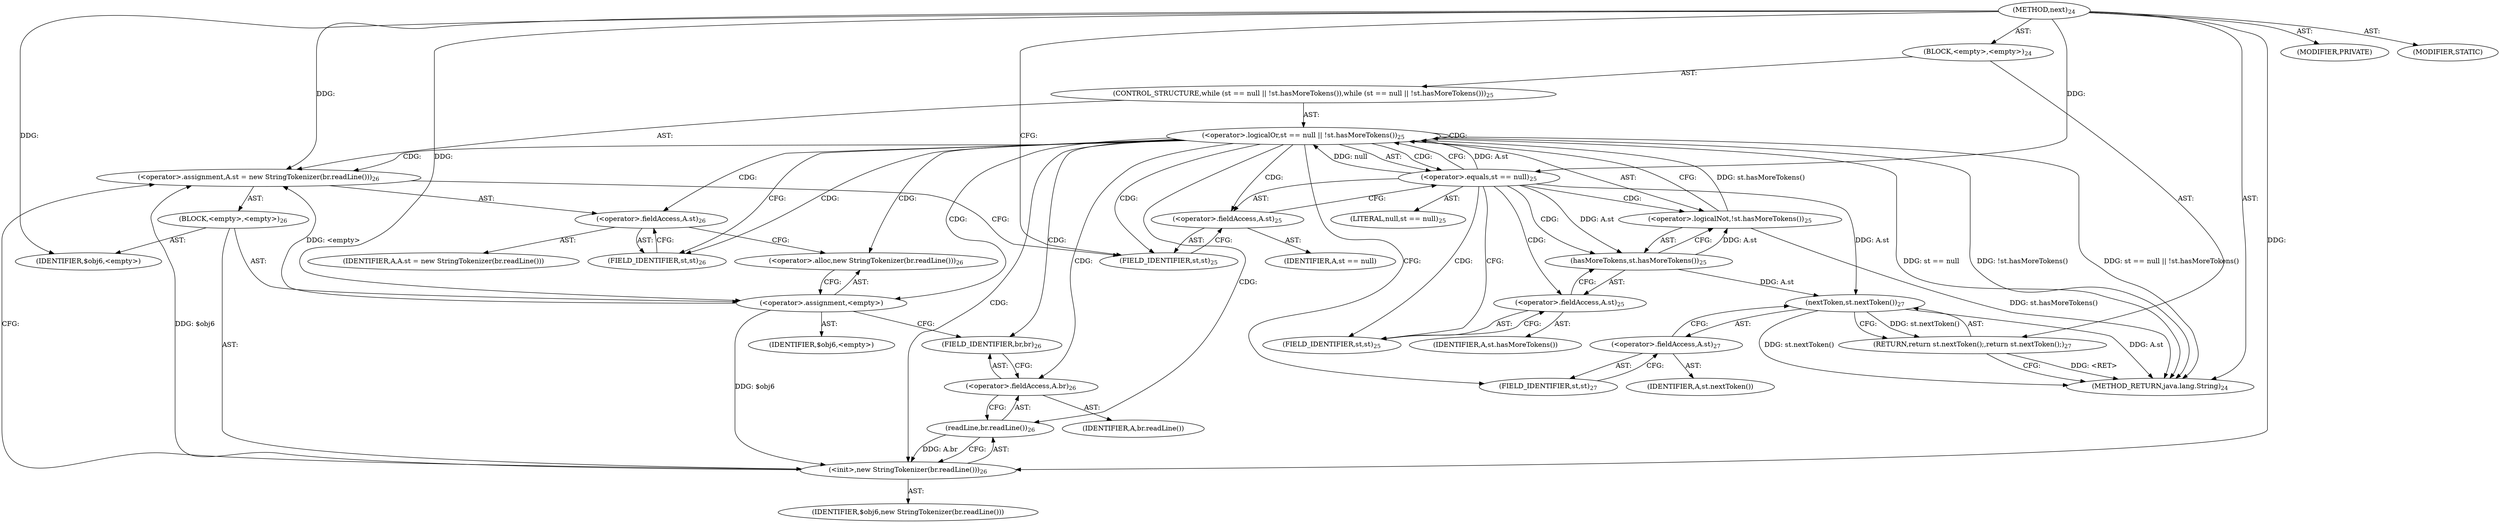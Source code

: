 digraph "next" {  
"101" [label = <(METHOD,next)<SUB>24</SUB>> ]
"102" [label = <(BLOCK,&lt;empty&gt;,&lt;empty&gt;)<SUB>24</SUB>> ]
"103" [label = <(CONTROL_STRUCTURE,while (st == null || !st.hasMoreTokens()),while (st == null || !st.hasMoreTokens()))<SUB>25</SUB>> ]
"104" [label = <(&lt;operator&gt;.logicalOr,st == null || !st.hasMoreTokens())<SUB>25</SUB>> ]
"105" [label = <(&lt;operator&gt;.equals,st == null)<SUB>25</SUB>> ]
"106" [label = <(&lt;operator&gt;.fieldAccess,A.st)<SUB>25</SUB>> ]
"107" [label = <(IDENTIFIER,A,st == null)> ]
"108" [label = <(FIELD_IDENTIFIER,st,st)<SUB>25</SUB>> ]
"109" [label = <(LITERAL,null,st == null)<SUB>25</SUB>> ]
"110" [label = <(&lt;operator&gt;.logicalNot,!st.hasMoreTokens())<SUB>25</SUB>> ]
"111" [label = <(hasMoreTokens,st.hasMoreTokens())<SUB>25</SUB>> ]
"112" [label = <(&lt;operator&gt;.fieldAccess,A.st)<SUB>25</SUB>> ]
"113" [label = <(IDENTIFIER,A,st.hasMoreTokens())> ]
"114" [label = <(FIELD_IDENTIFIER,st,st)<SUB>25</SUB>> ]
"115" [label = <(&lt;operator&gt;.assignment,A.st = new StringTokenizer(br.readLine()))<SUB>26</SUB>> ]
"116" [label = <(&lt;operator&gt;.fieldAccess,A.st)<SUB>26</SUB>> ]
"117" [label = <(IDENTIFIER,A,A.st = new StringTokenizer(br.readLine()))> ]
"118" [label = <(FIELD_IDENTIFIER,st,st)<SUB>26</SUB>> ]
"119" [label = <(BLOCK,&lt;empty&gt;,&lt;empty&gt;)<SUB>26</SUB>> ]
"120" [label = <(&lt;operator&gt;.assignment,&lt;empty&gt;)> ]
"121" [label = <(IDENTIFIER,$obj6,&lt;empty&gt;)> ]
"122" [label = <(&lt;operator&gt;.alloc,new StringTokenizer(br.readLine()))<SUB>26</SUB>> ]
"123" [label = <(&lt;init&gt;,new StringTokenizer(br.readLine()))<SUB>26</SUB>> ]
"124" [label = <(IDENTIFIER,$obj6,new StringTokenizer(br.readLine()))> ]
"125" [label = <(readLine,br.readLine())<SUB>26</SUB>> ]
"126" [label = <(&lt;operator&gt;.fieldAccess,A.br)<SUB>26</SUB>> ]
"127" [label = <(IDENTIFIER,A,br.readLine())> ]
"128" [label = <(FIELD_IDENTIFIER,br,br)<SUB>26</SUB>> ]
"129" [label = <(IDENTIFIER,$obj6,&lt;empty&gt;)> ]
"130" [label = <(RETURN,return st.nextToken();,return st.nextToken();)<SUB>27</SUB>> ]
"131" [label = <(nextToken,st.nextToken())<SUB>27</SUB>> ]
"132" [label = <(&lt;operator&gt;.fieldAccess,A.st)<SUB>27</SUB>> ]
"133" [label = <(IDENTIFIER,A,st.nextToken())> ]
"134" [label = <(FIELD_IDENTIFIER,st,st)<SUB>27</SUB>> ]
"135" [label = <(MODIFIER,PRIVATE)> ]
"136" [label = <(MODIFIER,STATIC)> ]
"137" [label = <(METHOD_RETURN,java.lang.String)<SUB>24</SUB>> ]
  "101" -> "102"  [ label = "AST: "] 
  "101" -> "135"  [ label = "AST: "] 
  "101" -> "136"  [ label = "AST: "] 
  "101" -> "137"  [ label = "AST: "] 
  "102" -> "103"  [ label = "AST: "] 
  "102" -> "130"  [ label = "AST: "] 
  "103" -> "104"  [ label = "AST: "] 
  "103" -> "115"  [ label = "AST: "] 
  "104" -> "105"  [ label = "AST: "] 
  "104" -> "110"  [ label = "AST: "] 
  "105" -> "106"  [ label = "AST: "] 
  "105" -> "109"  [ label = "AST: "] 
  "106" -> "107"  [ label = "AST: "] 
  "106" -> "108"  [ label = "AST: "] 
  "110" -> "111"  [ label = "AST: "] 
  "111" -> "112"  [ label = "AST: "] 
  "112" -> "113"  [ label = "AST: "] 
  "112" -> "114"  [ label = "AST: "] 
  "115" -> "116"  [ label = "AST: "] 
  "115" -> "119"  [ label = "AST: "] 
  "116" -> "117"  [ label = "AST: "] 
  "116" -> "118"  [ label = "AST: "] 
  "119" -> "120"  [ label = "AST: "] 
  "119" -> "123"  [ label = "AST: "] 
  "119" -> "129"  [ label = "AST: "] 
  "120" -> "121"  [ label = "AST: "] 
  "120" -> "122"  [ label = "AST: "] 
  "123" -> "124"  [ label = "AST: "] 
  "123" -> "125"  [ label = "AST: "] 
  "125" -> "126"  [ label = "AST: "] 
  "126" -> "127"  [ label = "AST: "] 
  "126" -> "128"  [ label = "AST: "] 
  "130" -> "131"  [ label = "AST: "] 
  "131" -> "132"  [ label = "AST: "] 
  "132" -> "133"  [ label = "AST: "] 
  "132" -> "134"  [ label = "AST: "] 
  "130" -> "137"  [ label = "CFG: "] 
  "104" -> "118"  [ label = "CFG: "] 
  "104" -> "134"  [ label = "CFG: "] 
  "115" -> "108"  [ label = "CFG: "] 
  "131" -> "130"  [ label = "CFG: "] 
  "105" -> "104"  [ label = "CFG: "] 
  "105" -> "114"  [ label = "CFG: "] 
  "110" -> "104"  [ label = "CFG: "] 
  "116" -> "122"  [ label = "CFG: "] 
  "132" -> "131"  [ label = "CFG: "] 
  "106" -> "105"  [ label = "CFG: "] 
  "111" -> "110"  [ label = "CFG: "] 
  "118" -> "116"  [ label = "CFG: "] 
  "120" -> "128"  [ label = "CFG: "] 
  "123" -> "115"  [ label = "CFG: "] 
  "134" -> "132"  [ label = "CFG: "] 
  "108" -> "106"  [ label = "CFG: "] 
  "112" -> "111"  [ label = "CFG: "] 
  "122" -> "120"  [ label = "CFG: "] 
  "125" -> "123"  [ label = "CFG: "] 
  "114" -> "112"  [ label = "CFG: "] 
  "126" -> "125"  [ label = "CFG: "] 
  "128" -> "126"  [ label = "CFG: "] 
  "101" -> "108"  [ label = "CFG: "] 
  "130" -> "137"  [ label = "DDG: &lt;RET&gt;"] 
  "104" -> "137"  [ label = "DDG: st == null"] 
  "110" -> "137"  [ label = "DDG: st.hasMoreTokens()"] 
  "104" -> "137"  [ label = "DDG: !st.hasMoreTokens()"] 
  "104" -> "137"  [ label = "DDG: st == null || !st.hasMoreTokens()"] 
  "131" -> "137"  [ label = "DDG: A.st"] 
  "131" -> "137"  [ label = "DDG: st.nextToken()"] 
  "131" -> "130"  [ label = "DDG: st.nextToken()"] 
  "120" -> "115"  [ label = "DDG: &lt;empty&gt;"] 
  "123" -> "115"  [ label = "DDG: $obj6"] 
  "101" -> "115"  [ label = "DDG: "] 
  "105" -> "104"  [ label = "DDG: A.st"] 
  "105" -> "104"  [ label = "DDG: null"] 
  "110" -> "104"  [ label = "DDG: st.hasMoreTokens()"] 
  "105" -> "131"  [ label = "DDG: A.st"] 
  "111" -> "131"  [ label = "DDG: A.st"] 
  "101" -> "105"  [ label = "DDG: "] 
  "111" -> "110"  [ label = "DDG: A.st"] 
  "101" -> "120"  [ label = "DDG: "] 
  "101" -> "129"  [ label = "DDG: "] 
  "105" -> "111"  [ label = "DDG: A.st"] 
  "120" -> "123"  [ label = "DDG: $obj6"] 
  "101" -> "123"  [ label = "DDG: "] 
  "125" -> "123"  [ label = "DDG: A.br"] 
  "104" -> "115"  [ label = "CDG: "] 
  "104" -> "120"  [ label = "CDG: "] 
  "104" -> "105"  [ label = "CDG: "] 
  "104" -> "116"  [ label = "CDG: "] 
  "104" -> "122"  [ label = "CDG: "] 
  "104" -> "128"  [ label = "CDG: "] 
  "104" -> "118"  [ label = "CDG: "] 
  "104" -> "104"  [ label = "CDG: "] 
  "104" -> "123"  [ label = "CDG: "] 
  "104" -> "106"  [ label = "CDG: "] 
  "104" -> "108"  [ label = "CDG: "] 
  "104" -> "125"  [ label = "CDG: "] 
  "104" -> "126"  [ label = "CDG: "] 
  "105" -> "114"  [ label = "CDG: "] 
  "105" -> "110"  [ label = "CDG: "] 
  "105" -> "112"  [ label = "CDG: "] 
  "105" -> "111"  [ label = "CDG: "] 
}
